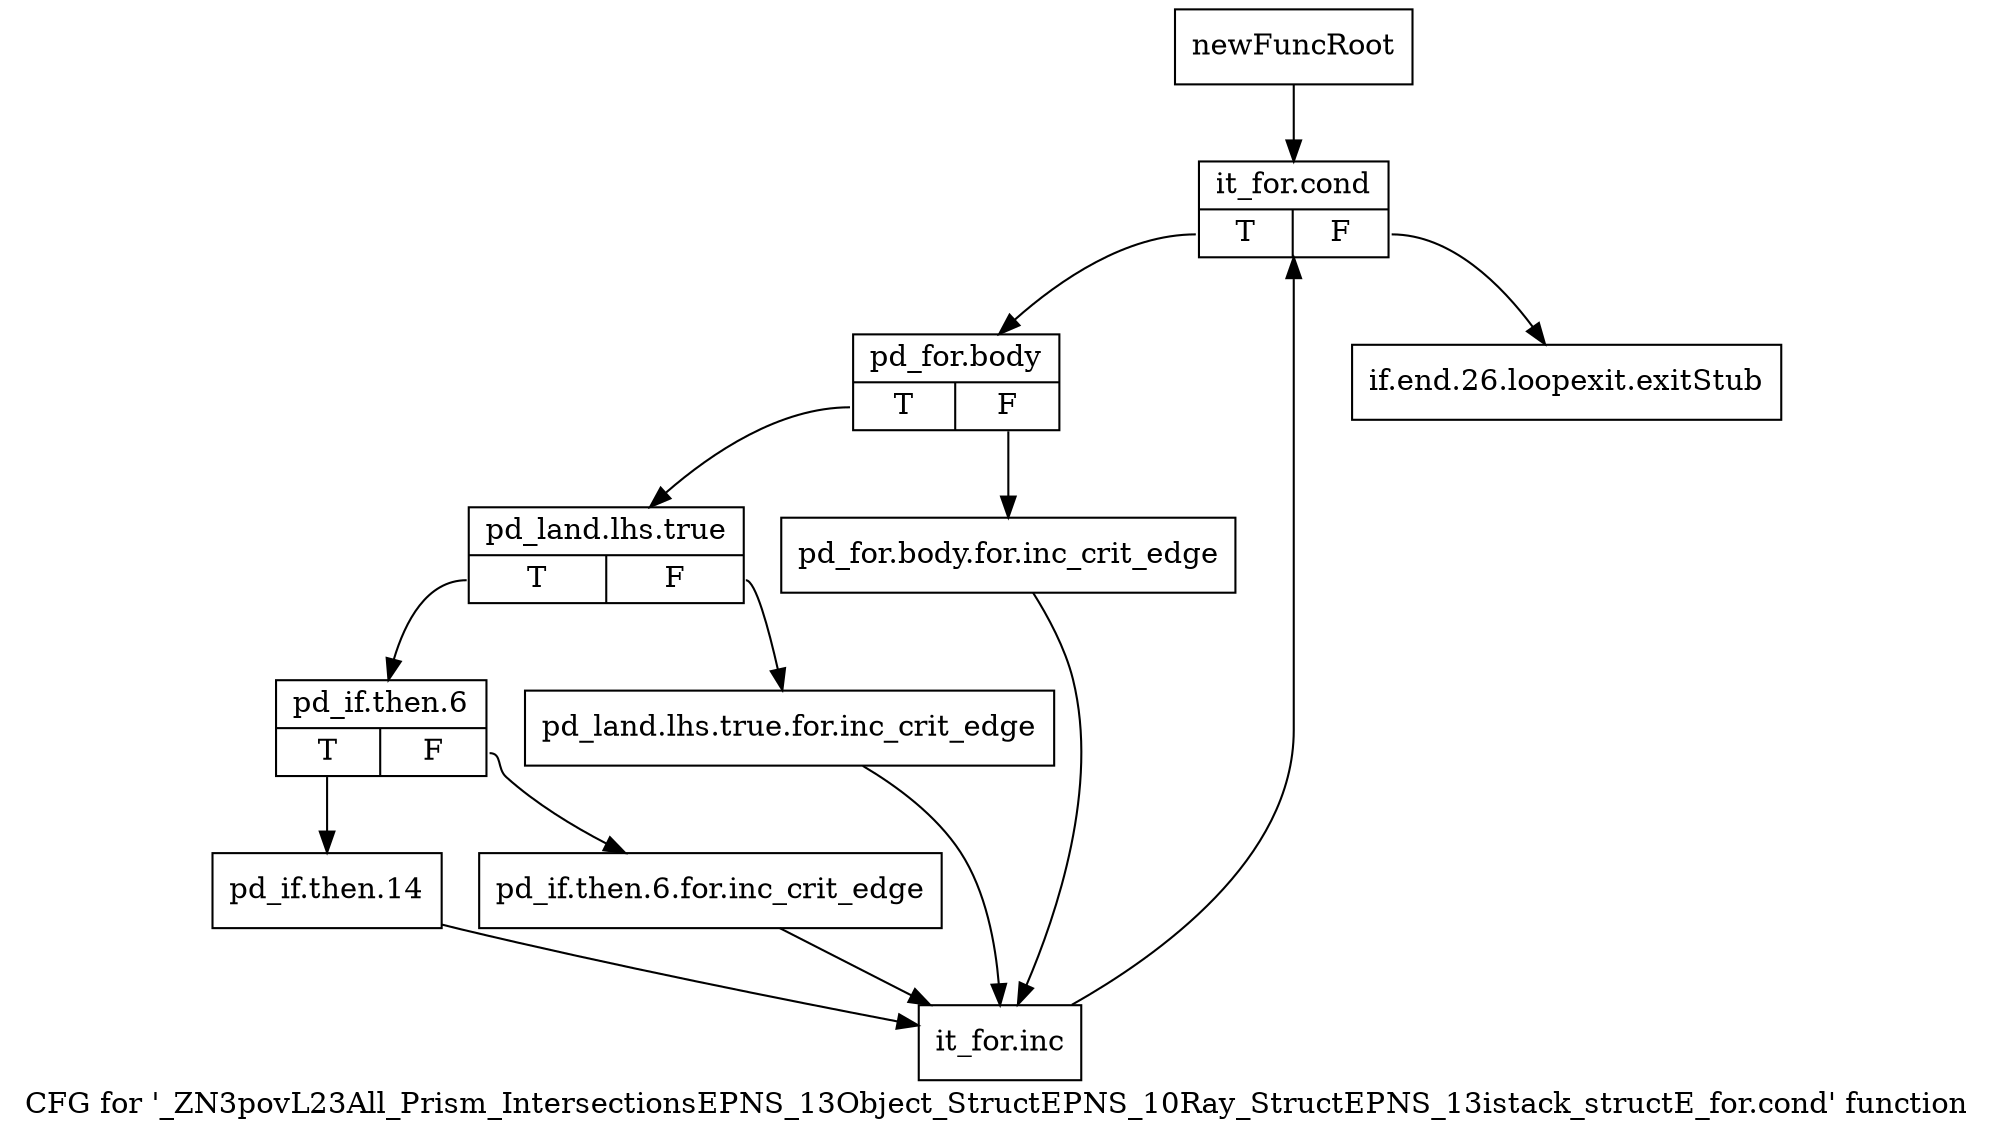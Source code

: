 digraph "CFG for '_ZN3povL23All_Prism_IntersectionsEPNS_13Object_StructEPNS_10Ray_StructEPNS_13istack_structE_for.cond' function" {
	label="CFG for '_ZN3povL23All_Prism_IntersectionsEPNS_13Object_StructEPNS_10Ray_StructEPNS_13istack_structE_for.cond' function";

	Node0x2af5a70 [shape=record,label="{newFuncRoot}"];
	Node0x2af5a70 -> Node0x2af5b10;
	Node0x2af5ac0 [shape=record,label="{if.end.26.loopexit.exitStub}"];
	Node0x2af5b10 [shape=record,label="{it_for.cond|{<s0>T|<s1>F}}"];
	Node0x2af5b10:s0 -> Node0x2af5b60;
	Node0x2af5b10:s1 -> Node0x2af5ac0;
	Node0x2af5b60 [shape=record,label="{pd_for.body|{<s0>T|<s1>F}}"];
	Node0x2af5b60:s0 -> Node0x2af5c00;
	Node0x2af5b60:s1 -> Node0x2af5bb0;
	Node0x2af5bb0 [shape=record,label="{pd_for.body.for.inc_crit_edge}"];
	Node0x2af5bb0 -> Node0x2af5d90;
	Node0x2af5c00 [shape=record,label="{pd_land.lhs.true|{<s0>T|<s1>F}}"];
	Node0x2af5c00:s0 -> Node0x2af5ca0;
	Node0x2af5c00:s1 -> Node0x2af5c50;
	Node0x2af5c50 [shape=record,label="{pd_land.lhs.true.for.inc_crit_edge}"];
	Node0x2af5c50 -> Node0x2af5d90;
	Node0x2af5ca0 [shape=record,label="{pd_if.then.6|{<s0>T|<s1>F}}"];
	Node0x2af5ca0:s0 -> Node0x2af5d40;
	Node0x2af5ca0:s1 -> Node0x2af5cf0;
	Node0x2af5cf0 [shape=record,label="{pd_if.then.6.for.inc_crit_edge}"];
	Node0x2af5cf0 -> Node0x2af5d90;
	Node0x2af5d40 [shape=record,label="{pd_if.then.14}"];
	Node0x2af5d40 -> Node0x2af5d90;
	Node0x2af5d90 [shape=record,label="{it_for.inc}"];
	Node0x2af5d90 -> Node0x2af5b10;
}
